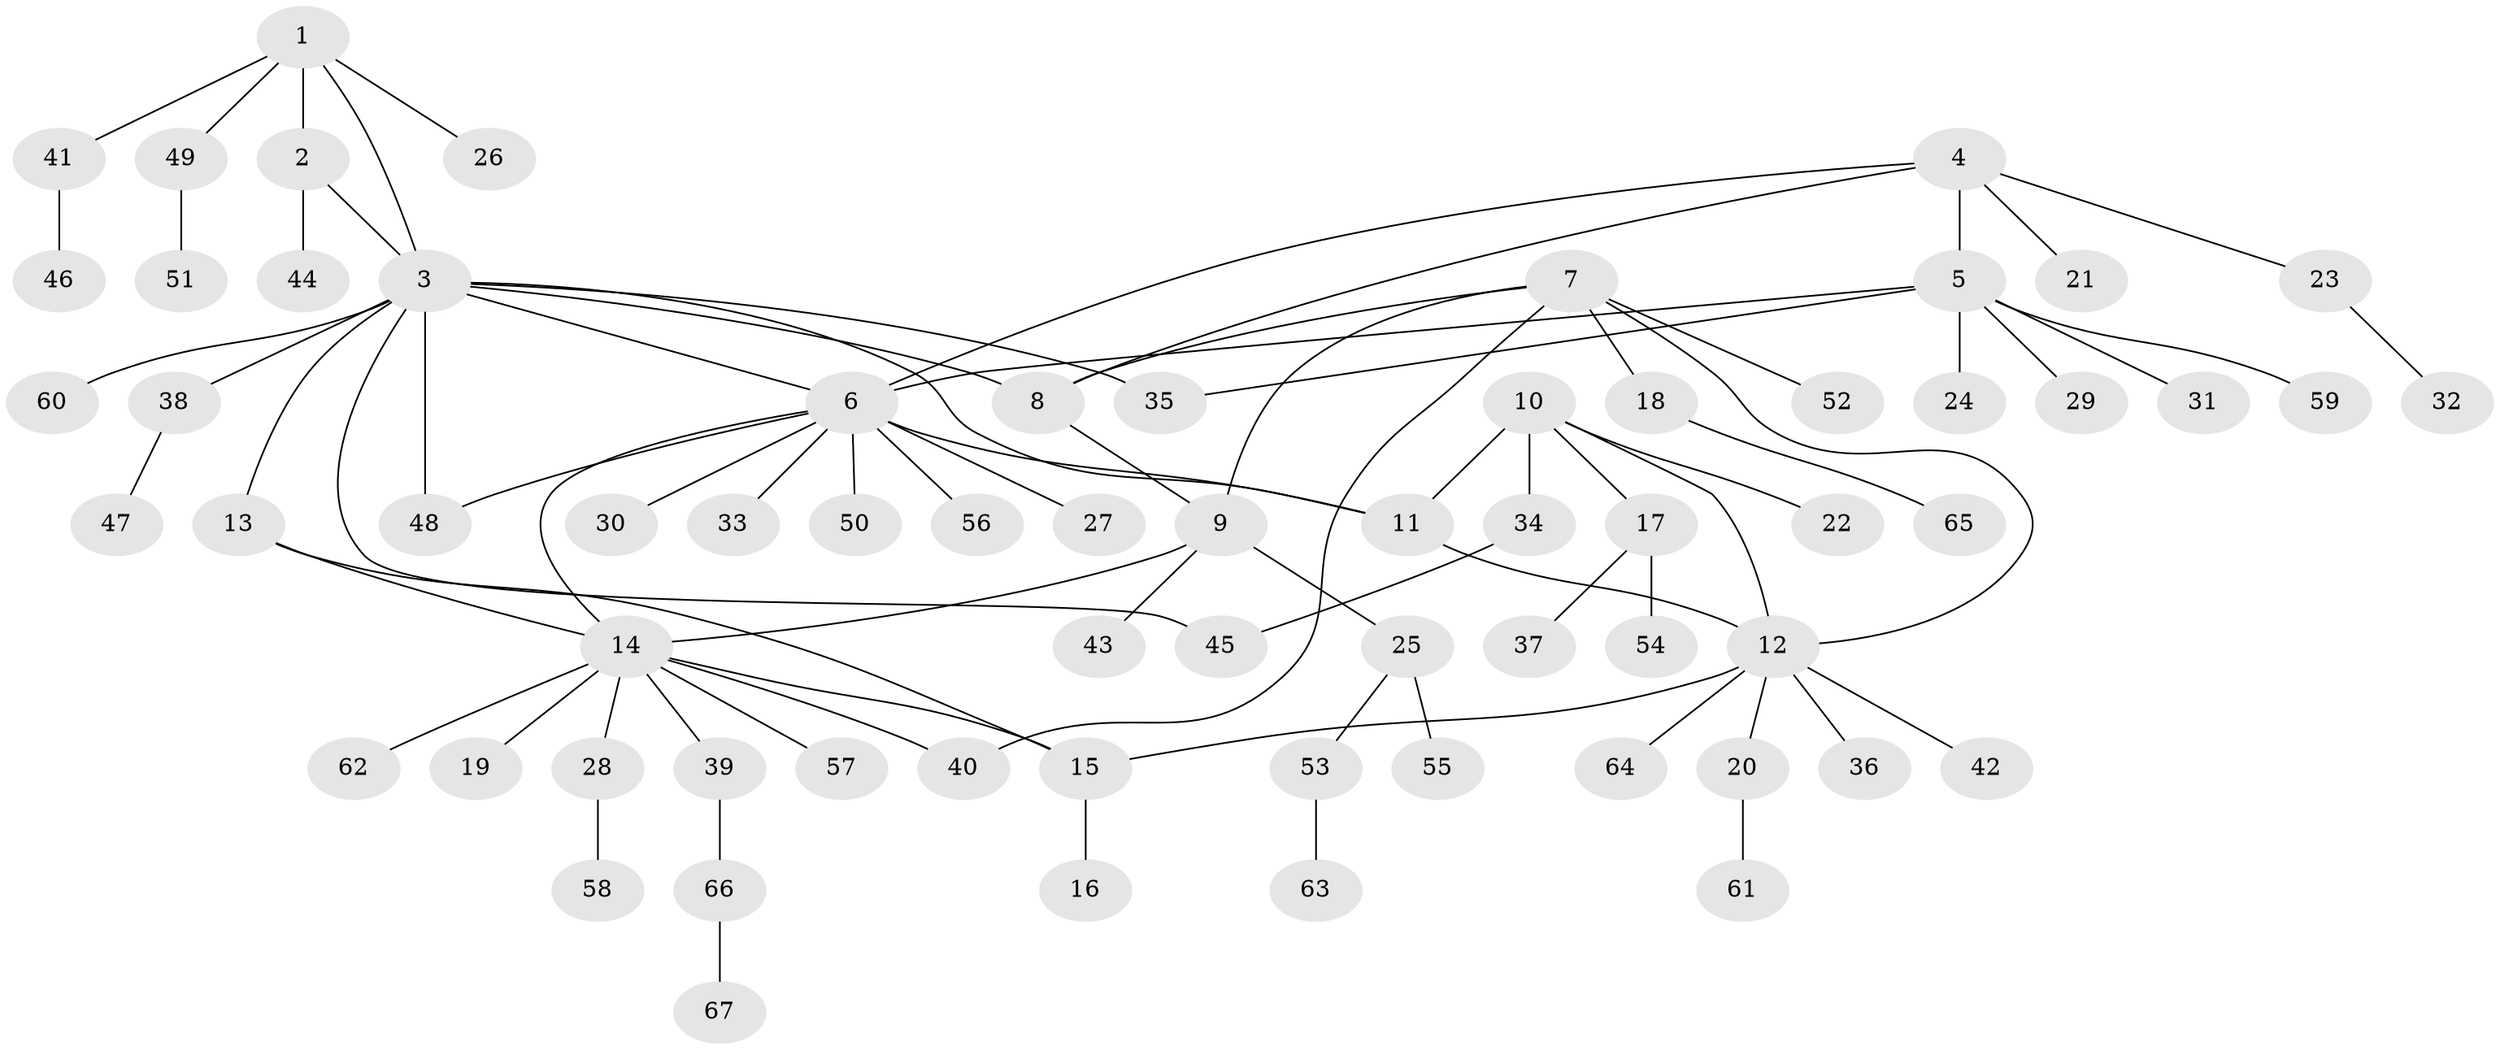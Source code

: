 // coarse degree distribution, {5: 0.043478260869565216, 14: 0.021739130434782608, 6: 0.021739130434782608, 7: 0.021739130434782608, 9: 0.021739130434782608, 4: 0.043478260869565216, 1: 0.7391304347826086, 8: 0.021739130434782608, 2: 0.06521739130434782}
// Generated by graph-tools (version 1.1) at 2025/58/03/04/25 21:58:52]
// undirected, 67 vertices, 81 edges
graph export_dot {
graph [start="1"]
  node [color=gray90,style=filled];
  1;
  2;
  3;
  4;
  5;
  6;
  7;
  8;
  9;
  10;
  11;
  12;
  13;
  14;
  15;
  16;
  17;
  18;
  19;
  20;
  21;
  22;
  23;
  24;
  25;
  26;
  27;
  28;
  29;
  30;
  31;
  32;
  33;
  34;
  35;
  36;
  37;
  38;
  39;
  40;
  41;
  42;
  43;
  44;
  45;
  46;
  47;
  48;
  49;
  50;
  51;
  52;
  53;
  54;
  55;
  56;
  57;
  58;
  59;
  60;
  61;
  62;
  63;
  64;
  65;
  66;
  67;
  1 -- 2;
  1 -- 3;
  1 -- 26;
  1 -- 41;
  1 -- 49;
  2 -- 3;
  2 -- 44;
  3 -- 6;
  3 -- 8;
  3 -- 11;
  3 -- 13;
  3 -- 35;
  3 -- 38;
  3 -- 45;
  3 -- 48;
  3 -- 60;
  4 -- 5;
  4 -- 6;
  4 -- 8;
  4 -- 21;
  4 -- 23;
  5 -- 6;
  5 -- 24;
  5 -- 29;
  5 -- 31;
  5 -- 35;
  5 -- 59;
  6 -- 11;
  6 -- 14;
  6 -- 27;
  6 -- 30;
  6 -- 33;
  6 -- 48;
  6 -- 50;
  6 -- 56;
  7 -- 8;
  7 -- 9;
  7 -- 12;
  7 -- 18;
  7 -- 40;
  7 -- 52;
  8 -- 9;
  9 -- 14;
  9 -- 25;
  9 -- 43;
  10 -- 11;
  10 -- 12;
  10 -- 17;
  10 -- 22;
  10 -- 34;
  11 -- 12;
  12 -- 15;
  12 -- 20;
  12 -- 36;
  12 -- 42;
  12 -- 64;
  13 -- 14;
  13 -- 15;
  14 -- 15;
  14 -- 19;
  14 -- 28;
  14 -- 39;
  14 -- 40;
  14 -- 57;
  14 -- 62;
  15 -- 16;
  17 -- 37;
  17 -- 54;
  18 -- 65;
  20 -- 61;
  23 -- 32;
  25 -- 53;
  25 -- 55;
  28 -- 58;
  34 -- 45;
  38 -- 47;
  39 -- 66;
  41 -- 46;
  49 -- 51;
  53 -- 63;
  66 -- 67;
}
